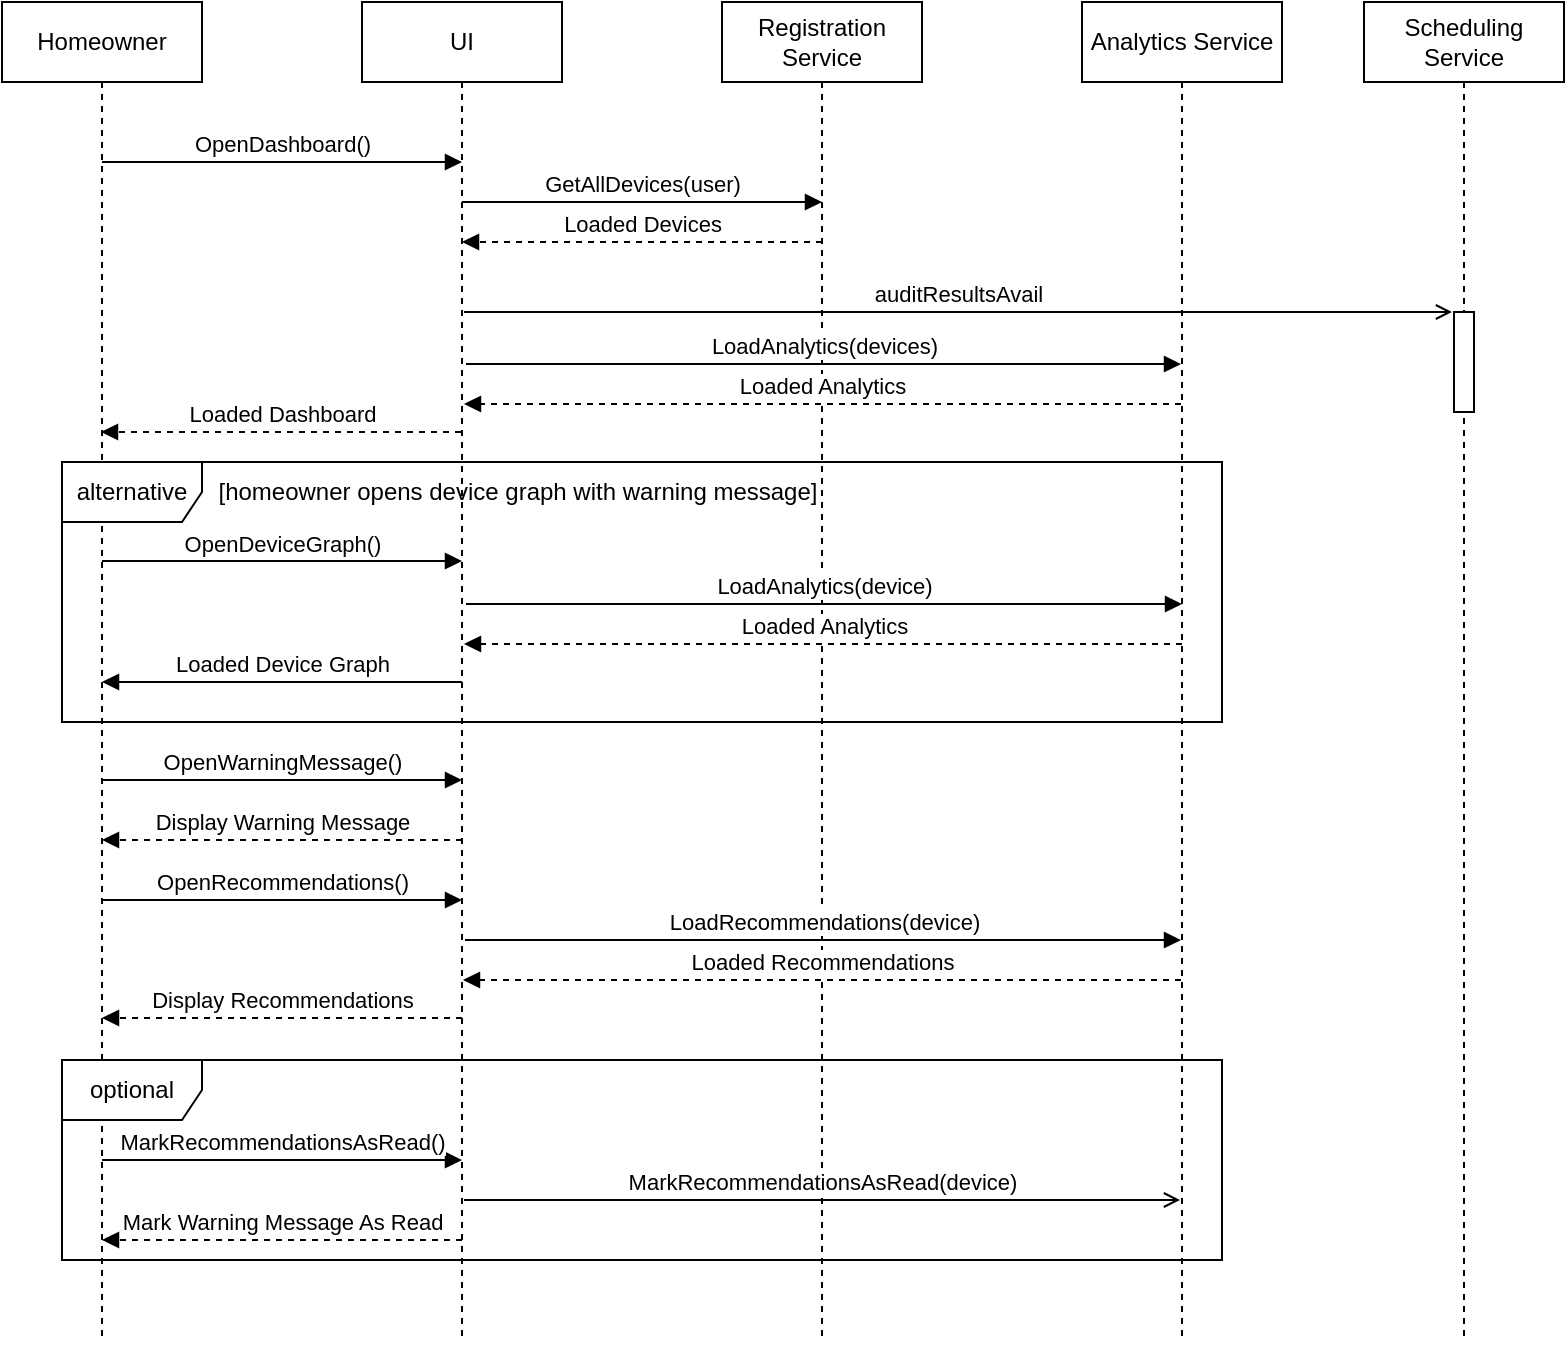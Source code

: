 <mxfile version="22.0.4" type="github">
  <diagram name="Page-1" id="2YBvvXClWsGukQMizWep">
    <mxGraphModel dx="989" dy="517" grid="1" gridSize="10" guides="1" tooltips="1" connect="1" arrows="1" fold="1" page="1" pageScale="1" pageWidth="850" pageHeight="1100" math="0" shadow="0">
      <root>
        <mxCell id="0" />
        <mxCell id="1" parent="0" />
        <mxCell id="aM9ryv3xv72pqoxQDRHE-1" value="Homeowner" style="shape=umlLifeline;perimeter=lifelinePerimeter;whiteSpace=wrap;html=1;container=0;dropTarget=0;collapsible=0;recursiveResize=0;outlineConnect=0;portConstraint=eastwest;newEdgeStyle={&quot;edgeStyle&quot;:&quot;elbowEdgeStyle&quot;,&quot;elbow&quot;:&quot;vertical&quot;,&quot;curved&quot;:0,&quot;rounded&quot;:0};" parent="1" vertex="1">
          <mxGeometry x="40" y="40" width="100" height="670" as="geometry" />
        </mxCell>
        <mxCell id="aM9ryv3xv72pqoxQDRHE-5" value="UI" style="shape=umlLifeline;perimeter=lifelinePerimeter;whiteSpace=wrap;html=1;container=0;dropTarget=0;collapsible=0;recursiveResize=0;outlineConnect=0;portConstraint=eastwest;newEdgeStyle={&quot;edgeStyle&quot;:&quot;elbowEdgeStyle&quot;,&quot;elbow&quot;:&quot;vertical&quot;,&quot;curved&quot;:0,&quot;rounded&quot;:0};" parent="1" vertex="1">
          <mxGeometry x="220" y="40" width="100" height="670" as="geometry" />
        </mxCell>
        <mxCell id="aM9ryv3xv72pqoxQDRHE-7" value="OpenDashboard()" style="html=1;verticalAlign=bottom;endArrow=block;edgeStyle=elbowEdgeStyle;elbow=vertical;curved=0;rounded=0;" parent="1" source="aM9ryv3xv72pqoxQDRHE-1" edge="1">
          <mxGeometry relative="1" as="geometry">
            <mxPoint x="95" y="120" as="sourcePoint" />
            <Array as="points">
              <mxPoint x="180" y="120" />
            </Array>
            <mxPoint x="270" y="120" as="targetPoint" />
          </mxGeometry>
        </mxCell>
        <mxCell id="aM9ryv3xv72pqoxQDRHE-9" value="Loaded Dashboard" style="html=1;verticalAlign=bottom;endArrow=block;edgeStyle=elbowEdgeStyle;elbow=vertical;curved=0;rounded=0;dashed=1;" parent="1" edge="1">
          <mxGeometry relative="1" as="geometry">
            <mxPoint x="269.5" y="255" as="sourcePoint" />
            <Array as="points">
              <mxPoint x="190" y="255" />
            </Array>
            <mxPoint x="89.5" y="255" as="targetPoint" />
          </mxGeometry>
        </mxCell>
        <mxCell id="8fsABqZ9mkiLqo2HBE2c-2" value="Registration Service" style="shape=umlLifeline;perimeter=lifelinePerimeter;whiteSpace=wrap;html=1;container=0;dropTarget=0;collapsible=0;recursiveResize=0;outlineConnect=0;portConstraint=eastwest;newEdgeStyle={&quot;edgeStyle&quot;:&quot;elbowEdgeStyle&quot;,&quot;elbow&quot;:&quot;vertical&quot;,&quot;curved&quot;:0,&quot;rounded&quot;:0};" parent="1" vertex="1">
          <mxGeometry x="400" y="40" width="100" height="670" as="geometry" />
        </mxCell>
        <mxCell id="8fsABqZ9mkiLqo2HBE2c-4" value="Analytics Service" style="shape=umlLifeline;perimeter=lifelinePerimeter;whiteSpace=wrap;html=1;container=0;dropTarget=0;collapsible=0;recursiveResize=0;outlineConnect=0;portConstraint=eastwest;newEdgeStyle={&quot;edgeStyle&quot;:&quot;elbowEdgeStyle&quot;,&quot;elbow&quot;:&quot;vertical&quot;,&quot;curved&quot;:0,&quot;rounded&quot;:0};" parent="1" vertex="1">
          <mxGeometry x="580" y="40" width="100" height="670" as="geometry" />
        </mxCell>
        <mxCell id="8fsABqZ9mkiLqo2HBE2c-6" value="GetAllDevices(user)" style="html=1;verticalAlign=bottom;endArrow=block;edgeStyle=elbowEdgeStyle;elbow=vertical;curved=0;rounded=0;" parent="1" edge="1">
          <mxGeometry relative="1" as="geometry">
            <mxPoint x="270" y="140" as="sourcePoint" />
            <Array as="points">
              <mxPoint x="361" y="140" />
            </Array>
            <mxPoint x="450" y="140" as="targetPoint" />
          </mxGeometry>
        </mxCell>
        <mxCell id="8fsABqZ9mkiLqo2HBE2c-8" value="Loaded Devices" style="html=1;verticalAlign=bottom;endArrow=block;edgeStyle=elbowEdgeStyle;elbow=vertical;curved=0;rounded=0;dashed=1;" parent="1" edge="1">
          <mxGeometry relative="1" as="geometry">
            <mxPoint x="450" y="160" as="sourcePoint" />
            <Array as="points">
              <mxPoint x="370.5" y="160" />
            </Array>
            <mxPoint x="270" y="160" as="targetPoint" />
          </mxGeometry>
        </mxCell>
        <mxCell id="8fsABqZ9mkiLqo2HBE2c-9" value="LoadAnalytics(devices)" style="html=1;verticalAlign=bottom;endArrow=block;edgeStyle=elbowEdgeStyle;elbow=vertical;curved=0;rounded=0;" parent="1" edge="1">
          <mxGeometry relative="1" as="geometry">
            <mxPoint x="272" y="221" as="sourcePoint" />
            <Array as="points">
              <mxPoint x="363" y="221" />
            </Array>
            <mxPoint x="629.5" y="221" as="targetPoint" />
          </mxGeometry>
        </mxCell>
        <mxCell id="8fsABqZ9mkiLqo2HBE2c-10" value="Loaded Analytics" style="html=1;verticalAlign=bottom;endArrow=block;edgeStyle=elbowEdgeStyle;elbow=vertical;curved=0;rounded=0;dashed=1;" parent="1" edge="1">
          <mxGeometry relative="1" as="geometry">
            <mxPoint x="629.5" y="241" as="sourcePoint" />
            <Array as="points">
              <mxPoint x="371.5" y="241" />
            </Array>
            <mxPoint x="271" y="241" as="targetPoint" />
          </mxGeometry>
        </mxCell>
        <mxCell id="8fsABqZ9mkiLqo2HBE2c-11" value="alternative" style="shape=umlFrame;whiteSpace=wrap;html=1;pointerEvents=0;width=70;height=30;" parent="1" vertex="1">
          <mxGeometry x="70" y="270" width="580" height="130" as="geometry" />
        </mxCell>
        <mxCell id="8fsABqZ9mkiLqo2HBE2c-12" value="[homeowner opens device graph with warning message]" style="text;html=1;strokeColor=none;fillColor=none;align=center;verticalAlign=middle;whiteSpace=wrap;rounded=0;" parent="1" vertex="1">
          <mxGeometry x="143" y="270" width="310" height="30" as="geometry" />
        </mxCell>
        <mxCell id="8fsABqZ9mkiLqo2HBE2c-14" value="OpenDeviceGraph()" style="html=1;verticalAlign=bottom;endArrow=block;edgeStyle=elbowEdgeStyle;elbow=vertical;curved=0;rounded=0;" parent="1" edge="1">
          <mxGeometry relative="1" as="geometry">
            <mxPoint x="90" y="319.5" as="sourcePoint" />
            <Array as="points">
              <mxPoint x="180" y="319.5" />
            </Array>
            <mxPoint x="270" y="319.5" as="targetPoint" />
          </mxGeometry>
        </mxCell>
        <mxCell id="8fsABqZ9mkiLqo2HBE2c-17" value="LoadAnalytics(device)" style="html=1;verticalAlign=bottom;endArrow=block;edgeStyle=elbowEdgeStyle;elbow=vertical;curved=0;rounded=0;" parent="1" edge="1">
          <mxGeometry relative="1" as="geometry">
            <mxPoint x="272" y="341" as="sourcePoint" />
            <Array as="points">
              <mxPoint x="363" y="341" />
            </Array>
            <mxPoint x="630" y="341" as="targetPoint" />
          </mxGeometry>
        </mxCell>
        <mxCell id="8fsABqZ9mkiLqo2HBE2c-18" value="Loaded Analytics" style="html=1;verticalAlign=bottom;endArrow=block;edgeStyle=elbowEdgeStyle;elbow=vertical;curved=0;rounded=0;dashed=1;" parent="1" edge="1">
          <mxGeometry relative="1" as="geometry">
            <mxPoint x="630" y="361" as="sourcePoint" />
            <Array as="points">
              <mxPoint x="371.5" y="361" />
            </Array>
            <mxPoint x="271" y="361" as="targetPoint" />
          </mxGeometry>
        </mxCell>
        <mxCell id="8fsABqZ9mkiLqo2HBE2c-19" value="Loaded Device Graph" style="html=1;verticalAlign=bottom;endArrow=block;edgeStyle=elbowEdgeStyle;elbow=vertical;curved=0;rounded=0;" parent="1" edge="1">
          <mxGeometry relative="1" as="geometry">
            <mxPoint x="270" y="380" as="sourcePoint" />
            <Array as="points">
              <mxPoint x="190.5" y="380" />
            </Array>
            <mxPoint x="90" y="380" as="targetPoint" />
          </mxGeometry>
        </mxCell>
        <mxCell id="8fsABqZ9mkiLqo2HBE2c-20" value="OpenWarningMessage()" style="html=1;verticalAlign=bottom;endArrow=block;edgeStyle=elbowEdgeStyle;elbow=vertical;curved=0;rounded=0;" parent="1" edge="1">
          <mxGeometry relative="1" as="geometry">
            <mxPoint x="90" y="429" as="sourcePoint" />
            <Array as="points">
              <mxPoint x="180" y="429" />
            </Array>
            <mxPoint x="270" y="429" as="targetPoint" />
          </mxGeometry>
        </mxCell>
        <mxCell id="8fsABqZ9mkiLqo2HBE2c-21" value="Display Warning Message" style="html=1;verticalAlign=bottom;endArrow=block;edgeStyle=elbowEdgeStyle;elbow=vertical;curved=0;rounded=0;dashed=1;" parent="1" edge="1">
          <mxGeometry relative="1" as="geometry">
            <mxPoint x="270" y="459" as="sourcePoint" />
            <Array as="points">
              <mxPoint x="190.5" y="459" />
            </Array>
            <mxPoint x="90" y="459" as="targetPoint" />
          </mxGeometry>
        </mxCell>
        <mxCell id="8fsABqZ9mkiLqo2HBE2c-22" value="OpenRecommendations()" style="html=1;verticalAlign=bottom;endArrow=block;edgeStyle=elbowEdgeStyle;elbow=vertical;curved=0;rounded=0;" parent="1" edge="1">
          <mxGeometry relative="1" as="geometry">
            <mxPoint x="90" y="489" as="sourcePoint" />
            <Array as="points">
              <mxPoint x="180" y="489" />
            </Array>
            <mxPoint x="270" y="489" as="targetPoint" />
          </mxGeometry>
        </mxCell>
        <mxCell id="8fsABqZ9mkiLqo2HBE2c-24" value="LoadRecommendations(device)" style="html=1;verticalAlign=bottom;endArrow=block;edgeStyle=elbowEdgeStyle;elbow=vertical;curved=0;rounded=0;" parent="1" edge="1">
          <mxGeometry relative="1" as="geometry">
            <mxPoint x="271.5" y="509" as="sourcePoint" />
            <Array as="points">
              <mxPoint x="362.5" y="509" />
            </Array>
            <mxPoint x="629.5" y="509" as="targetPoint" />
          </mxGeometry>
        </mxCell>
        <mxCell id="8fsABqZ9mkiLqo2HBE2c-25" value="Loaded Recommendations" style="html=1;verticalAlign=bottom;endArrow=block;edgeStyle=elbowEdgeStyle;elbow=vertical;curved=0;rounded=0;dashed=1;" parent="1" edge="1">
          <mxGeometry relative="1" as="geometry">
            <mxPoint x="629.5" y="529" as="sourcePoint" />
            <Array as="points">
              <mxPoint x="371" y="529" />
            </Array>
            <mxPoint x="270.5" y="529" as="targetPoint" />
          </mxGeometry>
        </mxCell>
        <mxCell id="aMWvDNj8nH-ndxZlrexJ-1" value="Display Recommendations" style="html=1;verticalAlign=bottom;endArrow=block;edgeStyle=elbowEdgeStyle;elbow=vertical;curved=0;rounded=0;dashed=1;" parent="1" edge="1">
          <mxGeometry relative="1" as="geometry">
            <mxPoint x="270" y="548" as="sourcePoint" />
            <Array as="points">
              <mxPoint x="190.5" y="548" />
            </Array>
            <mxPoint x="90" y="548" as="targetPoint" />
          </mxGeometry>
        </mxCell>
        <mxCell id="aMWvDNj8nH-ndxZlrexJ-2" value="optional" style="shape=umlFrame;whiteSpace=wrap;html=1;pointerEvents=0;width=70;height=30;" parent="1" vertex="1">
          <mxGeometry x="70" y="569" width="580" height="100" as="geometry" />
        </mxCell>
        <mxCell id="aMWvDNj8nH-ndxZlrexJ-3" value="MarkRecommendationsAsRead()" style="html=1;verticalAlign=bottom;endArrow=block;edgeStyle=elbowEdgeStyle;elbow=vertical;curved=0;rounded=0;endFill=1;" parent="1" edge="1">
          <mxGeometry relative="1" as="geometry">
            <mxPoint x="90" y="619" as="sourcePoint" />
            <Array as="points">
              <mxPoint x="180" y="619" />
            </Array>
            <mxPoint x="270" y="619" as="targetPoint" />
          </mxGeometry>
        </mxCell>
        <mxCell id="aMWvDNj8nH-ndxZlrexJ-4" value="MarkRecommendationsAsRead(device)" style="html=1;verticalAlign=bottom;endArrow=open;edgeStyle=elbowEdgeStyle;elbow=vertical;curved=0;rounded=0;endFill=0;" parent="1" edge="1">
          <mxGeometry relative="1" as="geometry">
            <mxPoint x="271" y="639" as="sourcePoint" />
            <Array as="points">
              <mxPoint x="362" y="639" />
            </Array>
            <mxPoint x="629" y="639" as="targetPoint" />
          </mxGeometry>
        </mxCell>
        <mxCell id="aMWvDNj8nH-ndxZlrexJ-5" value="Mark Warning Message As Read" style="html=1;verticalAlign=bottom;endArrow=block;edgeStyle=elbowEdgeStyle;elbow=vertical;curved=0;rounded=0;dashed=1;" parent="1" edge="1">
          <mxGeometry relative="1" as="geometry">
            <mxPoint x="270" y="659" as="sourcePoint" />
            <Array as="points">
              <mxPoint x="190.5" y="659" />
            </Array>
            <mxPoint x="90" y="659" as="targetPoint" />
          </mxGeometry>
        </mxCell>
        <mxCell id="PPO7kNymCOvyZBoTAz0A-5" value="auditResultsAvail" style="html=1;verticalAlign=bottom;endArrow=open;edgeStyle=elbowEdgeStyle;elbow=vertical;curved=0;rounded=0;endFill=0;" edge="1" parent="1">
          <mxGeometry relative="1" as="geometry">
            <mxPoint x="271" y="195" as="sourcePoint" />
            <Array as="points">
              <mxPoint x="366" y="195" />
            </Array>
            <mxPoint x="765" y="195" as="targetPoint" />
          </mxGeometry>
        </mxCell>
        <mxCell id="PPO7kNymCOvyZBoTAz0A-6" value="Scheduling Service" style="shape=umlLifeline;perimeter=lifelinePerimeter;whiteSpace=wrap;html=1;container=0;dropTarget=0;collapsible=0;recursiveResize=0;outlineConnect=0;portConstraint=eastwest;newEdgeStyle={&quot;edgeStyle&quot;:&quot;elbowEdgeStyle&quot;,&quot;elbow&quot;:&quot;vertical&quot;,&quot;curved&quot;:0,&quot;rounded&quot;:0};" vertex="1" parent="1">
          <mxGeometry x="721" y="40" width="100" height="670" as="geometry" />
        </mxCell>
        <mxCell id="PPO7kNymCOvyZBoTAz0A-4" value="" style="html=1;points=[[0,0,0,0,5],[0,1,0,0,-5],[1,0,0,0,5],[1,1,0,0,-5]];perimeter=orthogonalPerimeter;outlineConnect=0;targetShapes=umlLifeline;portConstraint=eastwest;newEdgeStyle={&quot;curved&quot;:0,&quot;rounded&quot;:0};" vertex="1" parent="PPO7kNymCOvyZBoTAz0A-6">
          <mxGeometry x="45" y="155" width="10" height="50" as="geometry" />
        </mxCell>
      </root>
    </mxGraphModel>
  </diagram>
</mxfile>
